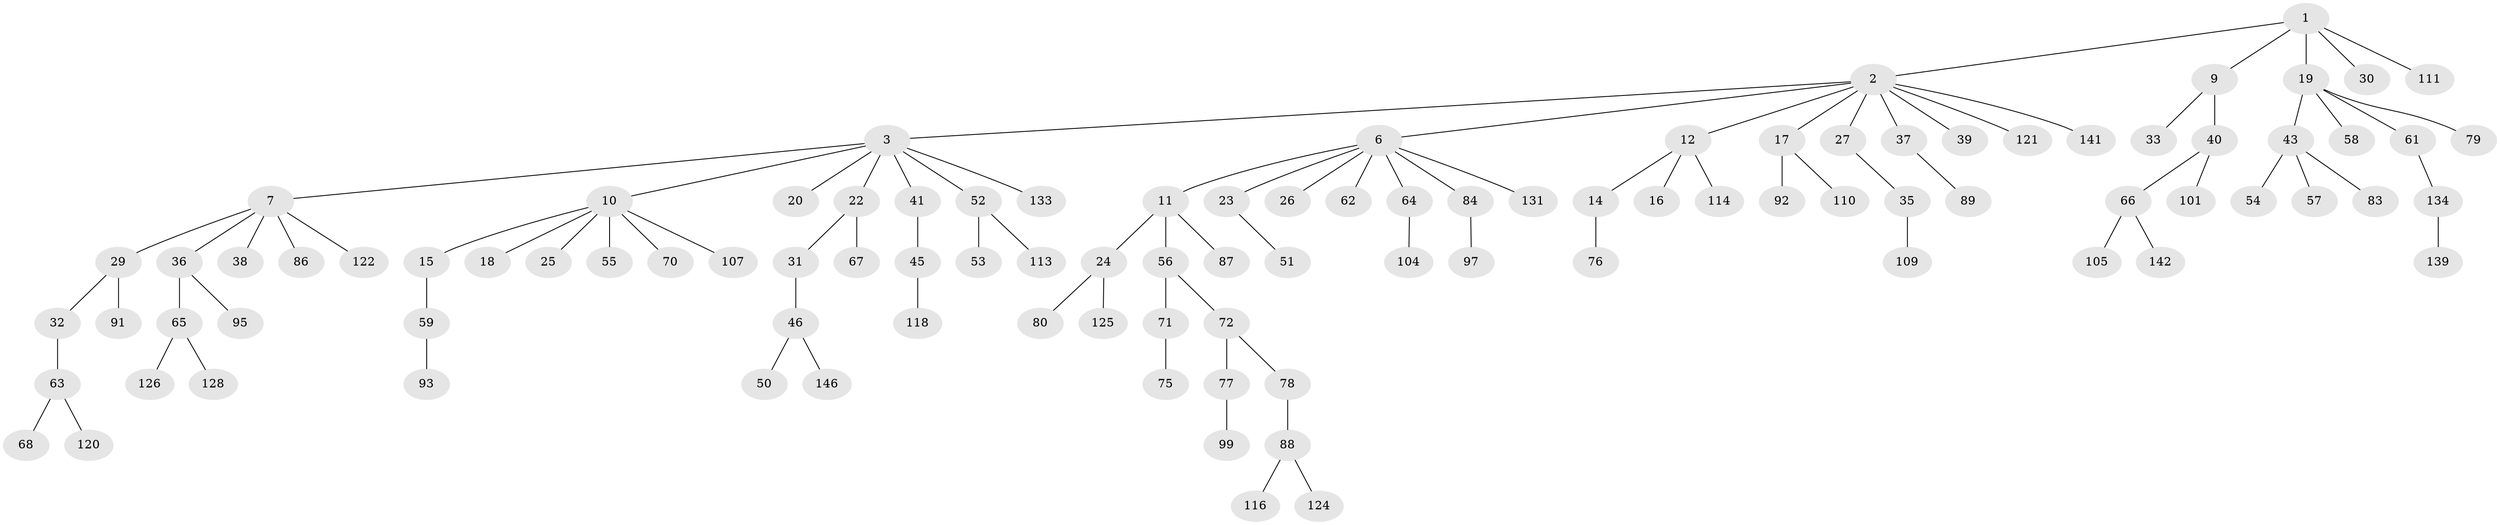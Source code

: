 // Generated by graph-tools (version 1.1) at 2025/24/03/03/25 07:24:06]
// undirected, 101 vertices, 100 edges
graph export_dot {
graph [start="1"]
  node [color=gray90,style=filled];
  1 [super="+82"];
  2 [super="+5"];
  3 [super="+4"];
  6 [super="+8"];
  7 [super="+34"];
  9;
  10 [super="+94"];
  11 [super="+13"];
  12;
  14 [super="+28"];
  15;
  16 [super="+49"];
  17 [super="+144"];
  18;
  19 [super="+21"];
  20 [super="+74"];
  22 [super="+130"];
  23 [super="+47"];
  24 [super="+115"];
  25 [super="+147"];
  26 [super="+42"];
  27 [super="+69"];
  29 [super="+44"];
  30;
  31 [super="+143"];
  32 [super="+48"];
  33;
  35;
  36;
  37;
  38;
  39 [super="+90"];
  40;
  41 [super="+135"];
  43;
  45 [super="+123"];
  46 [super="+138"];
  50 [super="+60"];
  51 [super="+129"];
  52 [super="+98"];
  53;
  54 [super="+100"];
  55;
  56;
  57;
  58 [super="+136"];
  59 [super="+132"];
  61;
  62;
  63 [super="+102"];
  64;
  65 [super="+108"];
  66 [super="+85"];
  67;
  68 [super="+112"];
  70;
  71 [super="+73"];
  72 [super="+117"];
  75;
  76 [super="+119"];
  77 [super="+81"];
  78;
  79;
  80;
  83 [super="+103"];
  84 [super="+140"];
  86;
  87;
  88 [super="+96"];
  89 [super="+127"];
  91;
  92;
  93;
  95 [super="+106"];
  97;
  99;
  101 [super="+145"];
  104;
  105;
  107;
  109;
  110;
  111;
  113;
  114;
  116;
  118;
  120;
  121;
  122 [super="+137"];
  124;
  125;
  126;
  128;
  131;
  133;
  134;
  139;
  141;
  142;
  146;
  1 -- 2;
  1 -- 9;
  1 -- 19;
  1 -- 30;
  1 -- 111;
  2 -- 3;
  2 -- 17;
  2 -- 27;
  2 -- 37;
  2 -- 6;
  2 -- 39;
  2 -- 121;
  2 -- 12;
  2 -- 141;
  3 -- 7;
  3 -- 10;
  3 -- 22;
  3 -- 41;
  3 -- 133;
  3 -- 20;
  3 -- 52;
  6 -- 62;
  6 -- 84;
  6 -- 64;
  6 -- 131;
  6 -- 23;
  6 -- 26;
  6 -- 11;
  7 -- 29;
  7 -- 38;
  7 -- 86;
  7 -- 122;
  7 -- 36;
  9 -- 33;
  9 -- 40;
  10 -- 15;
  10 -- 18;
  10 -- 25;
  10 -- 55;
  10 -- 70;
  10 -- 107;
  11 -- 24;
  11 -- 56;
  11 -- 87;
  12 -- 14;
  12 -- 16;
  12 -- 114;
  14 -- 76;
  15 -- 59;
  17 -- 92;
  17 -- 110;
  19 -- 43;
  19 -- 58;
  19 -- 79;
  19 -- 61;
  22 -- 31;
  22 -- 67;
  23 -- 51;
  24 -- 80;
  24 -- 125;
  27 -- 35;
  29 -- 32;
  29 -- 91;
  31 -- 46;
  32 -- 63;
  35 -- 109;
  36 -- 65;
  36 -- 95;
  37 -- 89;
  40 -- 66;
  40 -- 101;
  41 -- 45;
  43 -- 54;
  43 -- 57;
  43 -- 83;
  45 -- 118;
  46 -- 50;
  46 -- 146;
  52 -- 53;
  52 -- 113;
  56 -- 71;
  56 -- 72;
  59 -- 93;
  61 -- 134;
  63 -- 68;
  63 -- 120;
  64 -- 104;
  65 -- 126;
  65 -- 128;
  66 -- 142;
  66 -- 105;
  71 -- 75;
  72 -- 77;
  72 -- 78;
  77 -- 99;
  78 -- 88;
  84 -- 97;
  88 -- 124;
  88 -- 116;
  134 -- 139;
}
